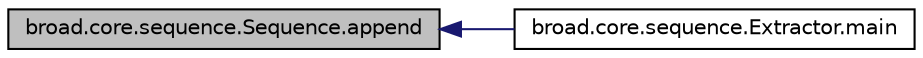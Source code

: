 digraph "broad.core.sequence.Sequence.append"
{
  edge [fontname="Helvetica",fontsize="10",labelfontname="Helvetica",labelfontsize="10"];
  node [fontname="Helvetica",fontsize="10",shape=record];
  rankdir="LR";
  Node1 [label="broad.core.sequence.Sequence.append",height=0.2,width=0.4,color="black", fillcolor="grey75", style="filled" fontcolor="black"];
  Node1 -> Node2 [dir="back",color="midnightblue",fontsize="10",style="solid"];
  Node2 [label="broad.core.sequence.Extractor.main",height=0.2,width=0.4,color="black", fillcolor="white", style="filled",URL="$classbroad_1_1core_1_1sequence_1_1_extractor.html#ad428faf3d9d13189401ea5ec82d2b2fd"];
}
